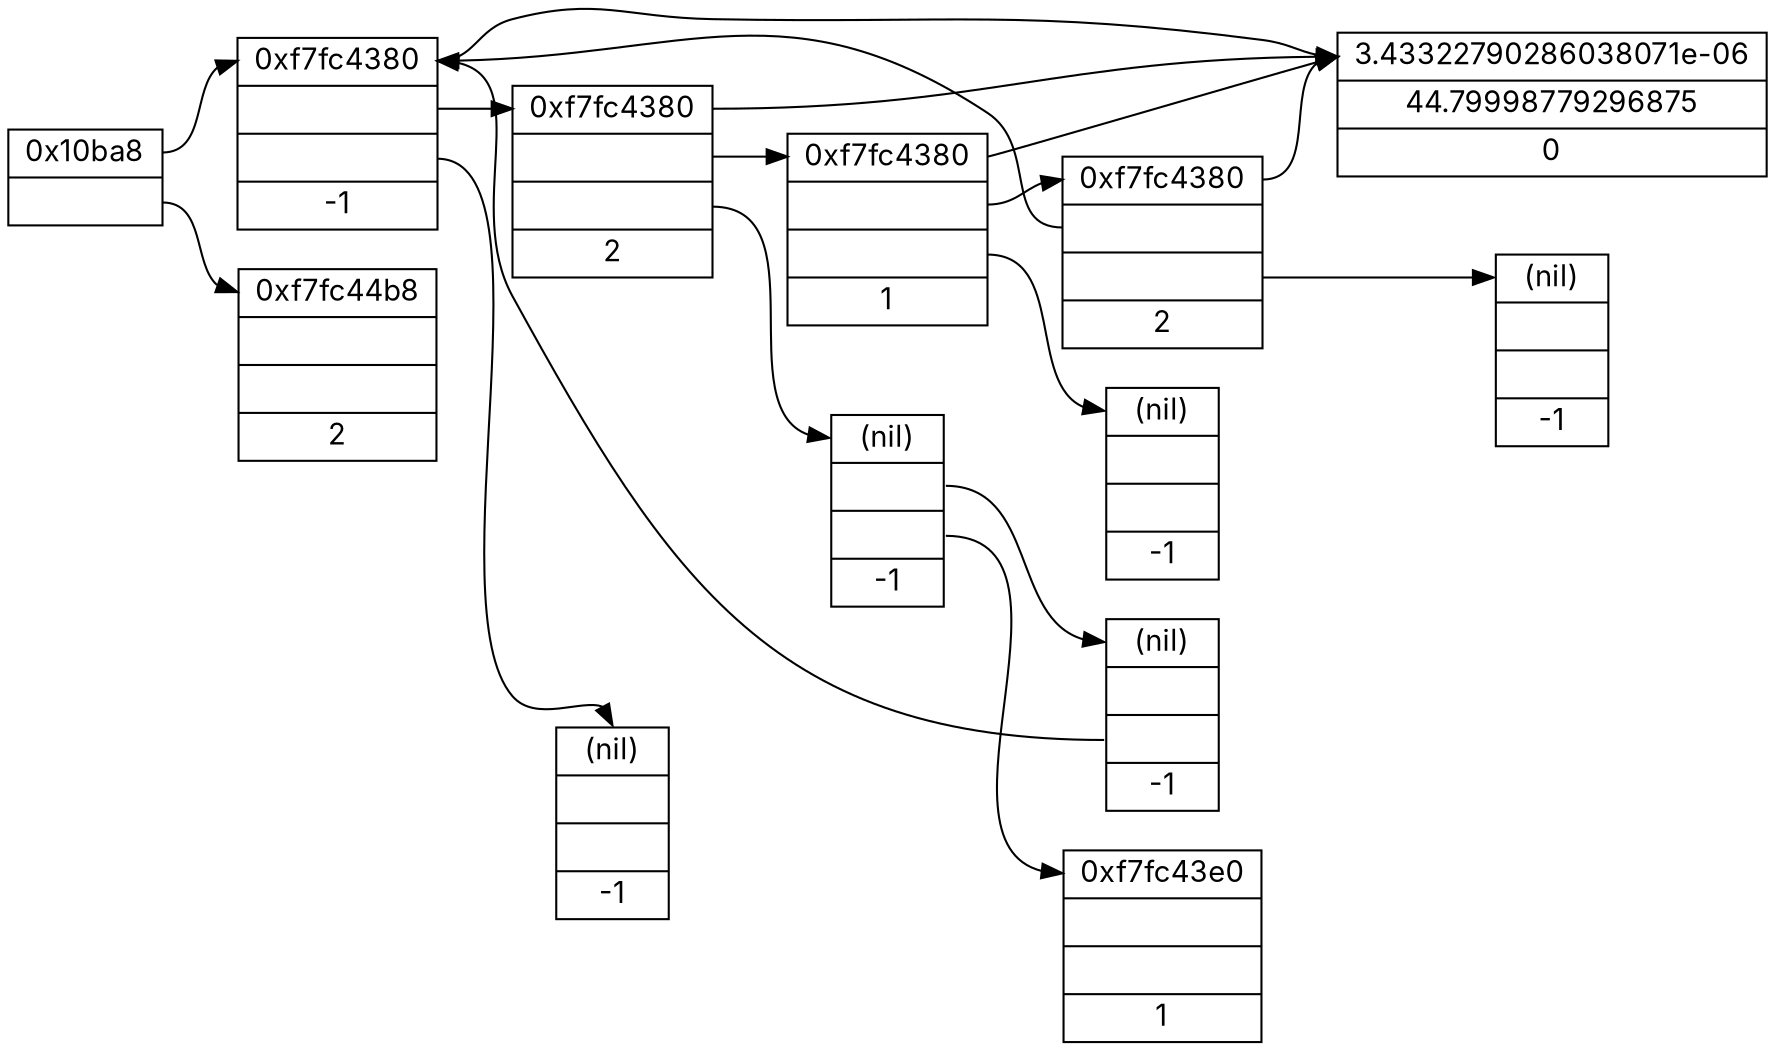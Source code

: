 digraph data_structs {
  graph [ rankdir="LR"];
  node [ fontname="Inter" ];
  edge [];

  "node0" [ label = "<f0> 0x10ba8| <f1>", shape = "record"];
  "node1" [ label = "<f0> 0xf7fc4380| <f1> | <f2> |-1", shape = "record"];
  "node2" [ label = "<f0> 0xf7fc44b8| | |2", shape = "record"];
  "node3" [ label = "<f0> 3.43322790286038071e-06|44.79998779296875|0", shape = "record"];
  "node4" [ label = "<f0> 0xf7fc4380| <f1> | <f2> |2", shape = "record"];
  "node5" [ label = "<f0> (nil)| | |-1", shape = "record"];
  "node6" [ label = "<f0> 0xf7fc4380| <f1> | <f2> |1", shape = "record"];
  "node7" [ label = "<f0> 0xf7fc4380| <f1> | <f2> |2", shape = "record"];
  "node8" [ label = "<f0> (nil)| | |-1", shape = "record"];
  "node9" [ label = "<f0> (nil)| | |-1", shape = "record"];
  "node10" [ label = "<f0> (nil)| <f1> | <f2> |-1", shape = "record"];
  "node11" [ label = "<f0> (nil)| <f1> | <f2> |-1", shape = "record"];
  "node12" [ label = "<f0> 0xf7fc43e0| | |1", shape = "record"];

  "node0":f0 -> "node1":f0 [ id = 0];
  "node0":f1 -> "node2":f0 [ id = 1];
  "node1":f0 -> "node3":f0 [ id = 2];
  "node1":f1 -> "node4":f0 [ id = 3];
  "node1":f2 -> "node5":f0 [ id = 4];
  "node4":f0 -> "node3":f0 [ id = 5];
  "node4":f1 -> "node6":f0 [ id = 6];
  "node4":f2 -> "node10":f0 [ id = 7];
  "node6":f0 -> "node3":f0 [ id = 8];
  "node6":f1 -> "node7":f0 [ id = 9];
  "node6":f2 -> "node9":f0 [ id = 10];
  "node7":f0 -> "node3":f0 [ id = 11];
  "node7":f1 -> "node1":f0 [ id = 12];
  "node7":f2 -> "node8":f0 [ id = 13];
  "node10":f1 -> "node11":f0 [ id = 14];
  "node10":f2 -> "node12":f0 [ id = 15];
  "node11":f2 -> "node1":f0 [ id = 16];
}
